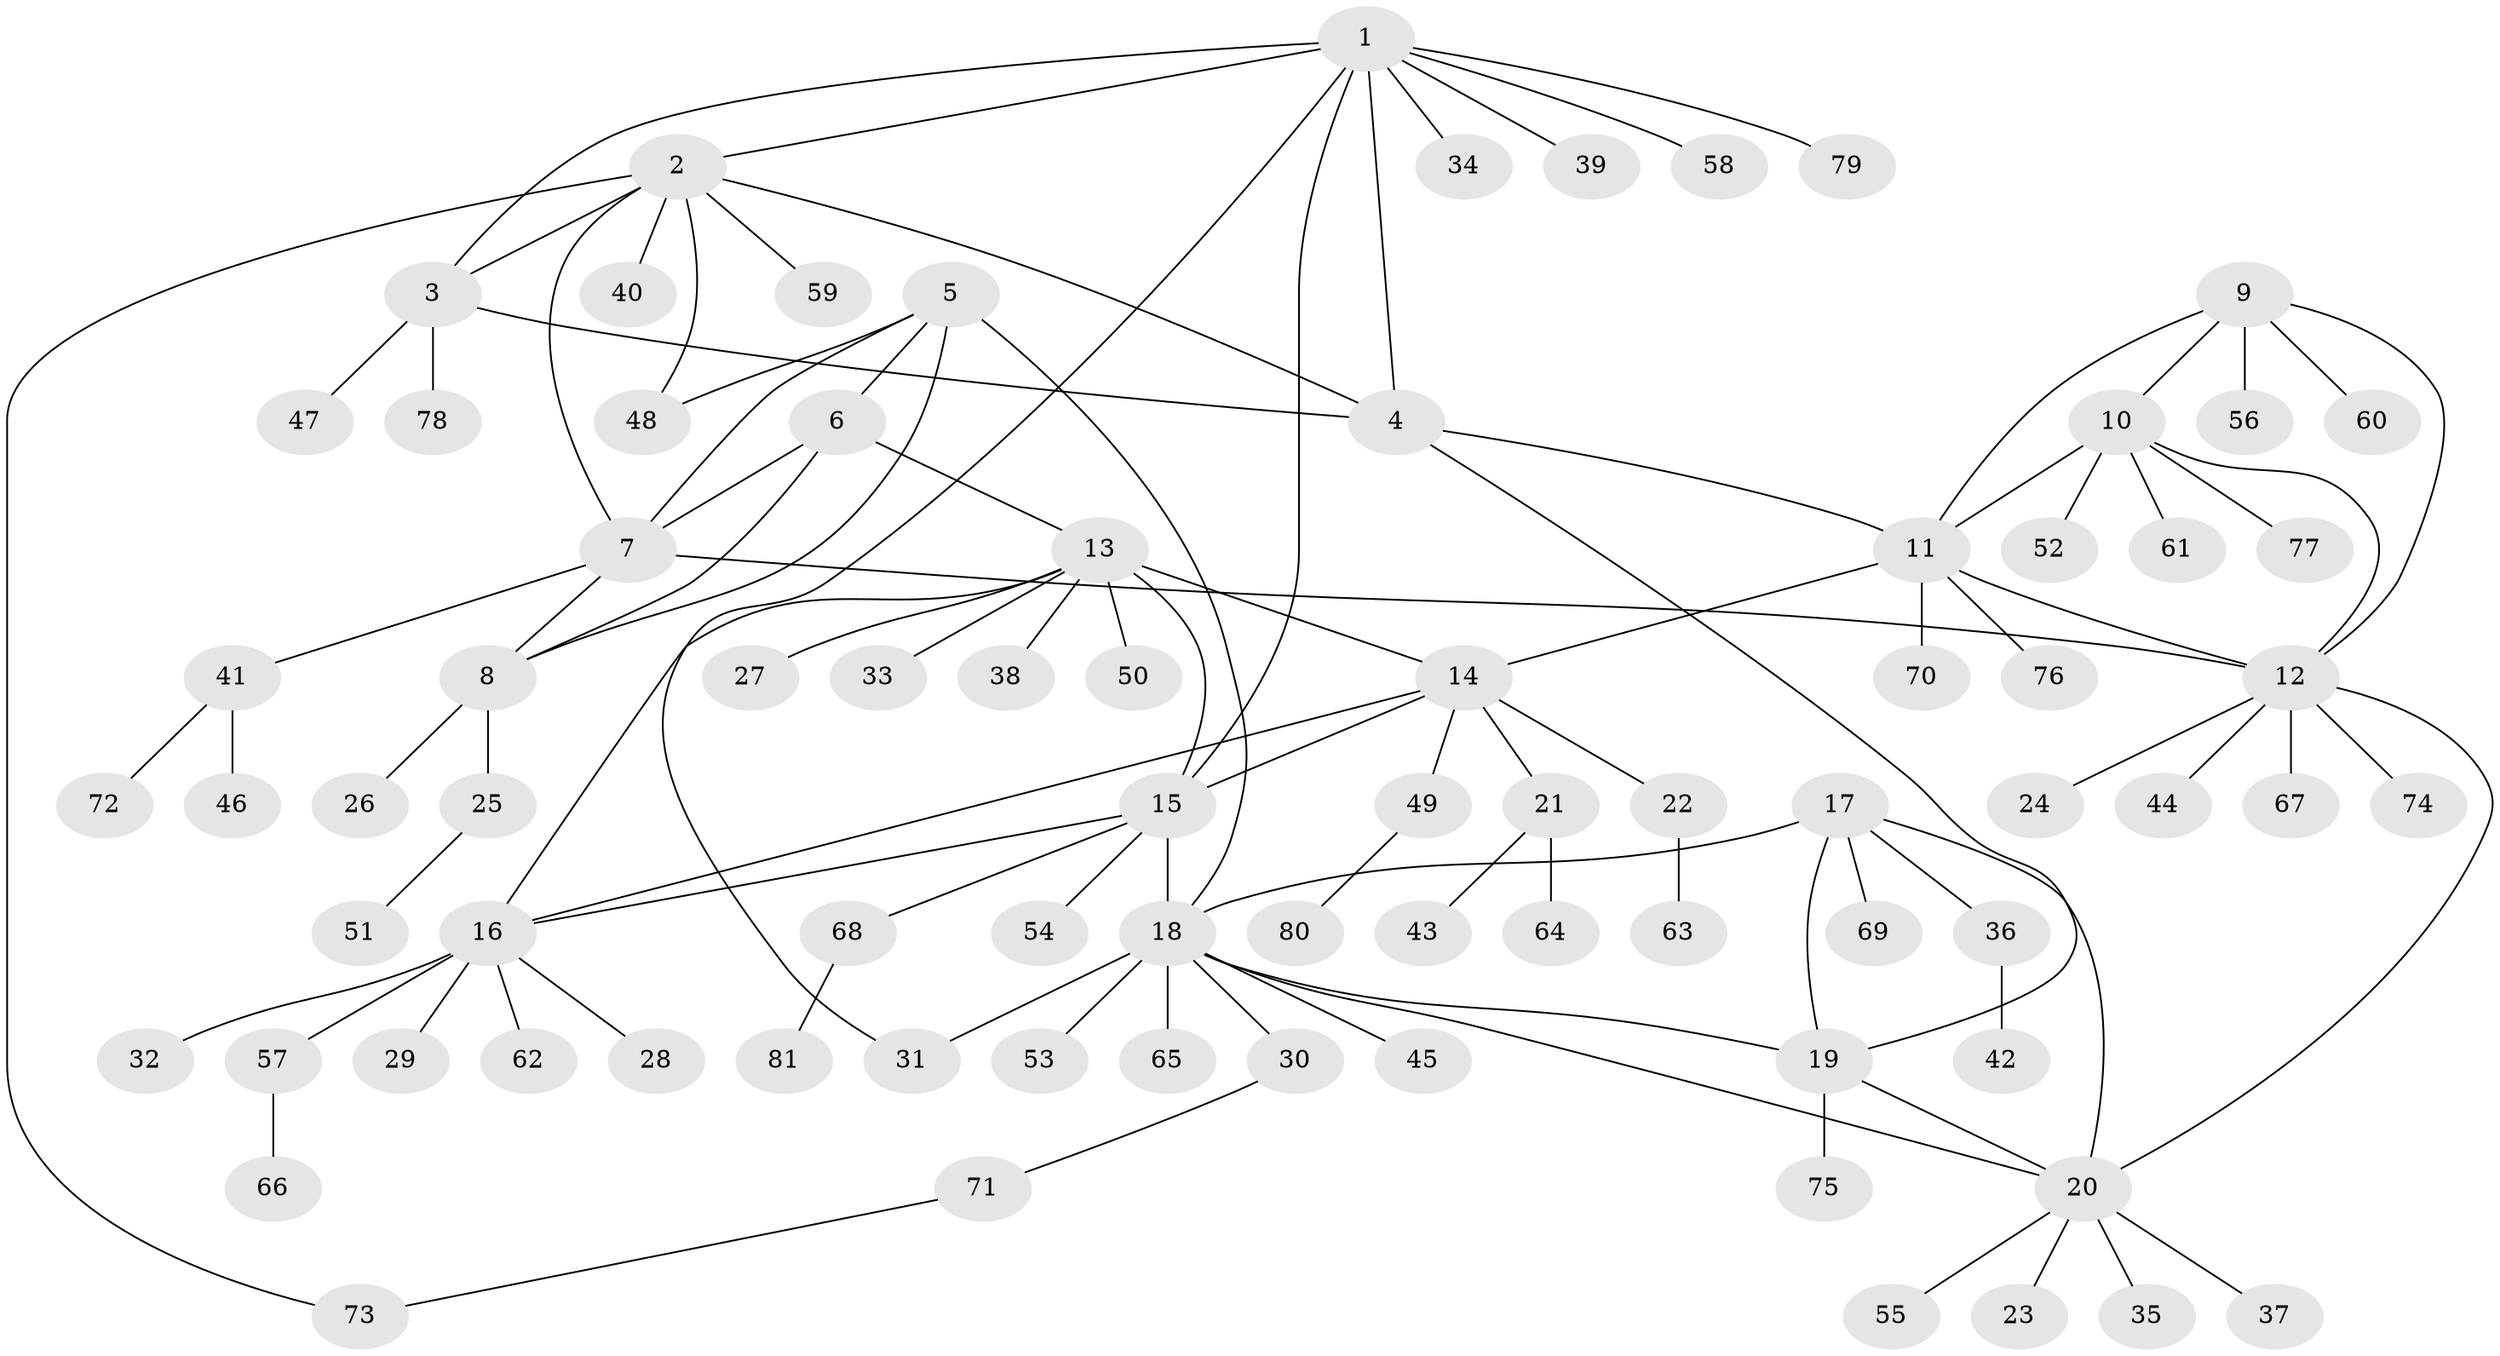 // coarse degree distribution, {7: 0.07317073170731707, 2: 0.0975609756097561, 1: 0.5609756097560976, 5: 0.0975609756097561, 9: 0.024390243902439025, 6: 0.07317073170731707, 4: 0.04878048780487805, 3: 0.024390243902439025}
// Generated by graph-tools (version 1.1) at 2025/37/03/04/25 23:37:39]
// undirected, 81 vertices, 104 edges
graph export_dot {
  node [color=gray90,style=filled];
  1;
  2;
  3;
  4;
  5;
  6;
  7;
  8;
  9;
  10;
  11;
  12;
  13;
  14;
  15;
  16;
  17;
  18;
  19;
  20;
  21;
  22;
  23;
  24;
  25;
  26;
  27;
  28;
  29;
  30;
  31;
  32;
  33;
  34;
  35;
  36;
  37;
  38;
  39;
  40;
  41;
  42;
  43;
  44;
  45;
  46;
  47;
  48;
  49;
  50;
  51;
  52;
  53;
  54;
  55;
  56;
  57;
  58;
  59;
  60;
  61;
  62;
  63;
  64;
  65;
  66;
  67;
  68;
  69;
  70;
  71;
  72;
  73;
  74;
  75;
  76;
  77;
  78;
  79;
  80;
  81;
  1 -- 2;
  1 -- 3;
  1 -- 4;
  1 -- 15;
  1 -- 31;
  1 -- 34;
  1 -- 39;
  1 -- 58;
  1 -- 79;
  2 -- 3;
  2 -- 4;
  2 -- 7;
  2 -- 40;
  2 -- 48;
  2 -- 59;
  2 -- 73;
  3 -- 4;
  3 -- 47;
  3 -- 78;
  4 -- 11;
  4 -- 19;
  5 -- 6;
  5 -- 7;
  5 -- 8;
  5 -- 18;
  5 -- 48;
  6 -- 7;
  6 -- 8;
  6 -- 13;
  7 -- 8;
  7 -- 12;
  7 -- 41;
  8 -- 25;
  8 -- 26;
  9 -- 10;
  9 -- 11;
  9 -- 12;
  9 -- 56;
  9 -- 60;
  10 -- 11;
  10 -- 12;
  10 -- 52;
  10 -- 61;
  10 -- 77;
  11 -- 12;
  11 -- 14;
  11 -- 70;
  11 -- 76;
  12 -- 20;
  12 -- 24;
  12 -- 44;
  12 -- 67;
  12 -- 74;
  13 -- 14;
  13 -- 15;
  13 -- 16;
  13 -- 27;
  13 -- 33;
  13 -- 38;
  13 -- 50;
  14 -- 15;
  14 -- 16;
  14 -- 21;
  14 -- 22;
  14 -- 49;
  15 -- 16;
  15 -- 18;
  15 -- 54;
  15 -- 68;
  16 -- 28;
  16 -- 29;
  16 -- 32;
  16 -- 57;
  16 -- 62;
  17 -- 18;
  17 -- 19;
  17 -- 20;
  17 -- 36;
  17 -- 69;
  18 -- 19;
  18 -- 20;
  18 -- 30;
  18 -- 31;
  18 -- 45;
  18 -- 53;
  18 -- 65;
  19 -- 20;
  19 -- 75;
  20 -- 23;
  20 -- 35;
  20 -- 37;
  20 -- 55;
  21 -- 43;
  21 -- 64;
  22 -- 63;
  25 -- 51;
  30 -- 71;
  36 -- 42;
  41 -- 46;
  41 -- 72;
  49 -- 80;
  57 -- 66;
  68 -- 81;
  71 -- 73;
}
